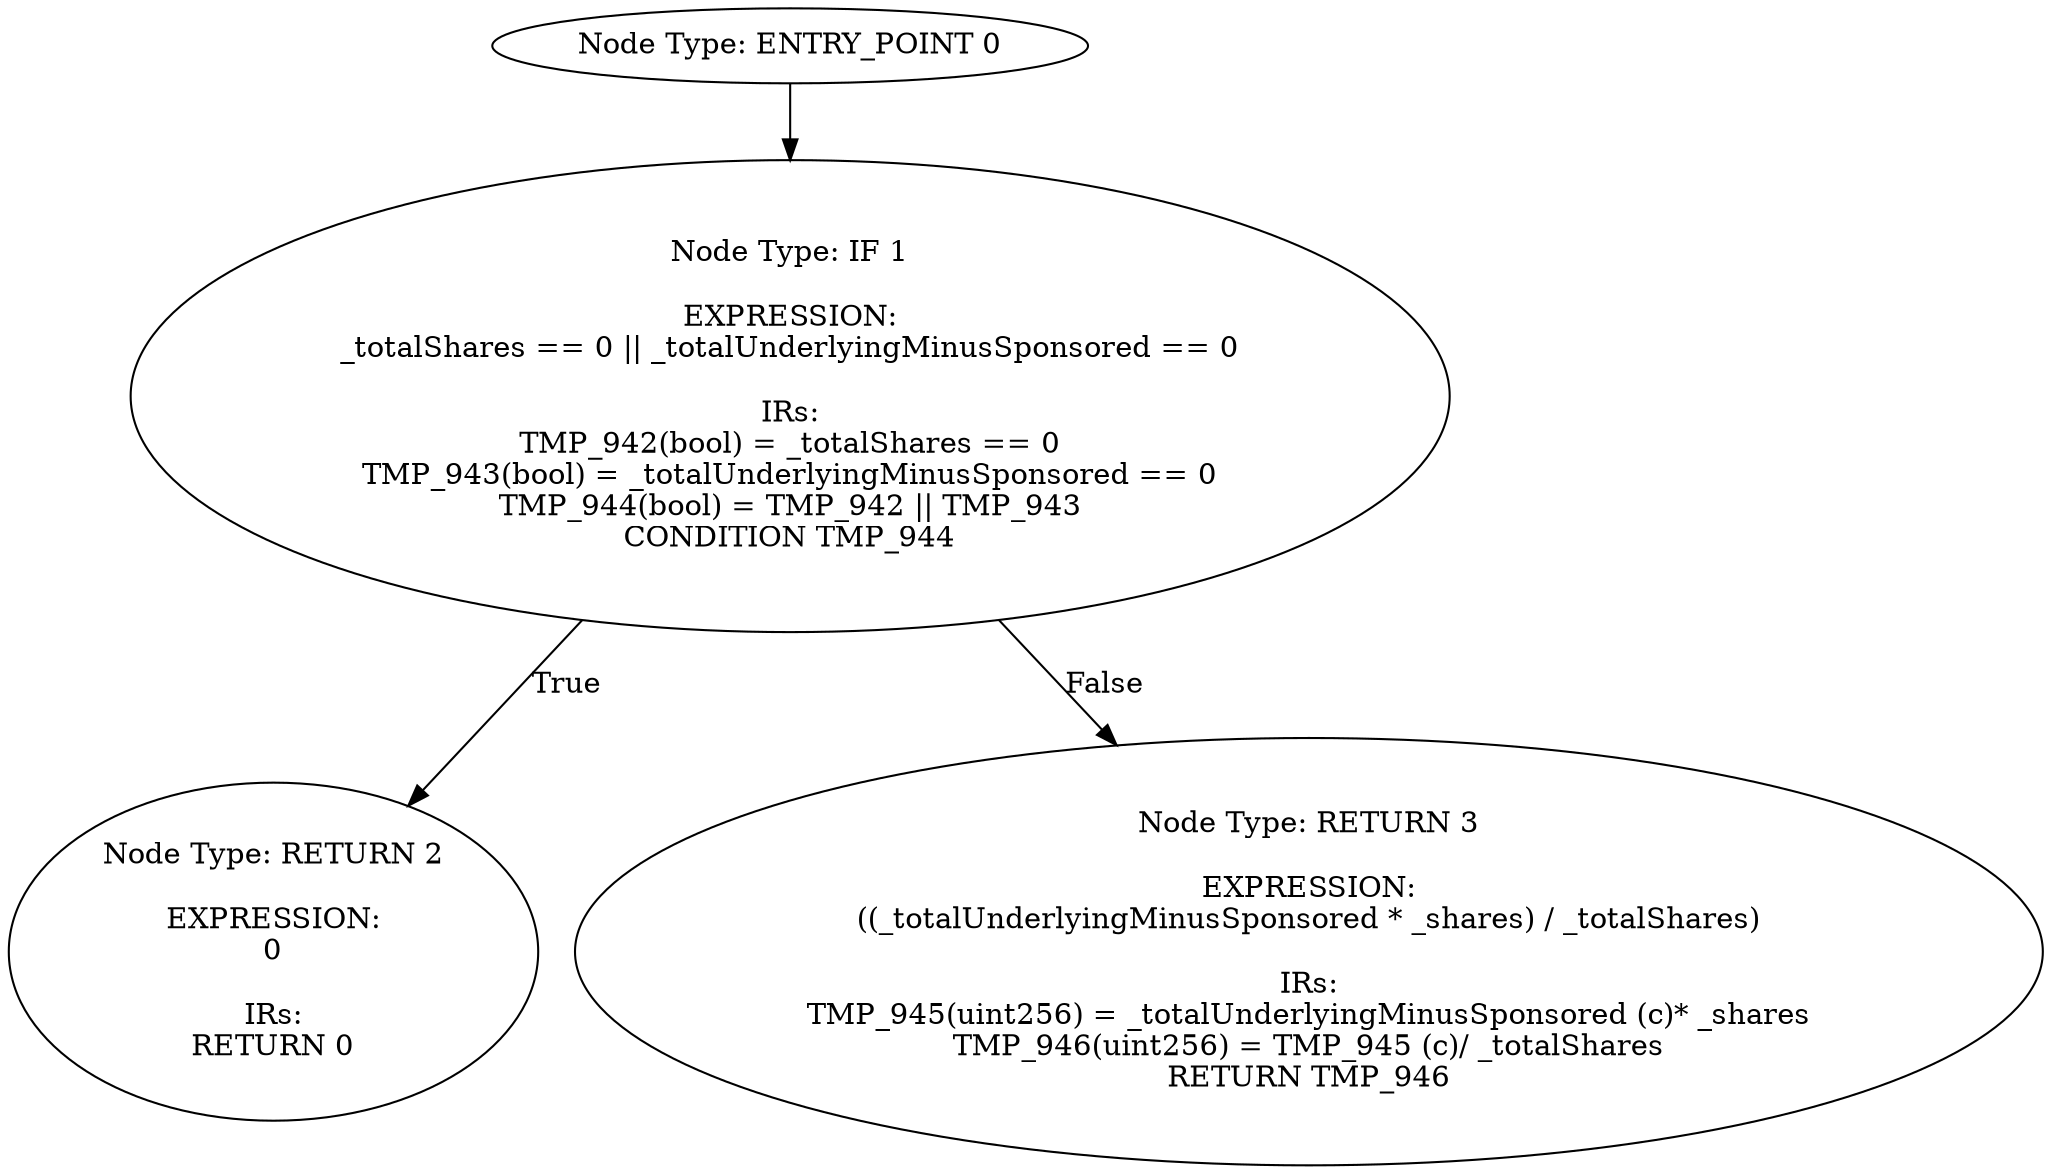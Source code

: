 digraph{
0[label="Node Type: ENTRY_POINT 0
"];
0->1;
1[label="Node Type: IF 1

EXPRESSION:
_totalShares == 0 || _totalUnderlyingMinusSponsored == 0

IRs:
TMP_942(bool) = _totalShares == 0
TMP_943(bool) = _totalUnderlyingMinusSponsored == 0
TMP_944(bool) = TMP_942 || TMP_943
CONDITION TMP_944"];
1->2[label="True"];
1->3[label="False"];
2[label="Node Type: RETURN 2

EXPRESSION:
0

IRs:
RETURN 0"];
3[label="Node Type: RETURN 3

EXPRESSION:
((_totalUnderlyingMinusSponsored * _shares) / _totalShares)

IRs:
TMP_945(uint256) = _totalUnderlyingMinusSponsored (c)* _shares
TMP_946(uint256) = TMP_945 (c)/ _totalShares
RETURN TMP_946"];
}
